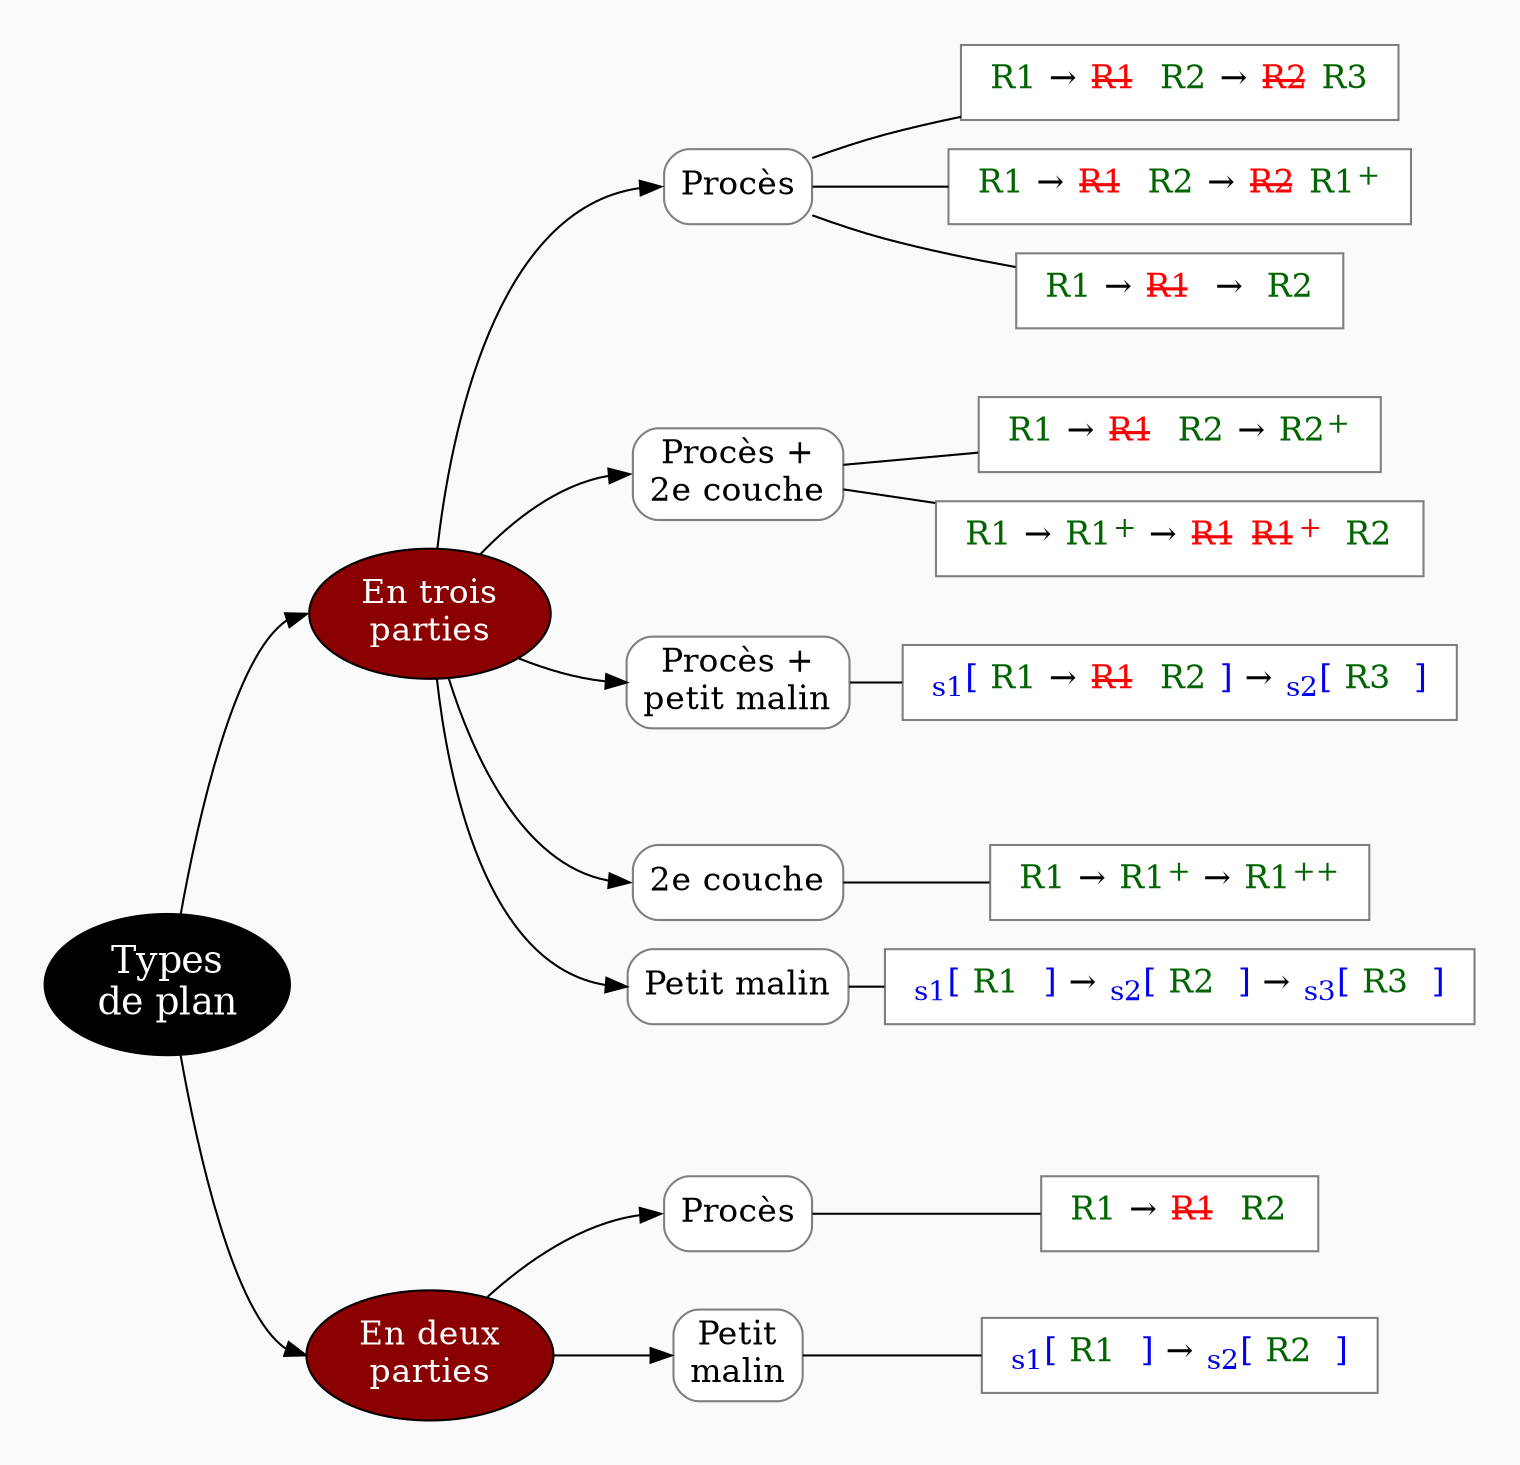 digraph G {
rankdir=LR
splines=true
//splines=curved
bgcolor=grey98
pad=0.3
style=filled
edge[minlen=4]
ranksep=0.1
nodesep=0.2 // valeur à changer ?

node[style="rounded,filled"]

// NIVEAU 1
node[fillcolor=12 ; fontcolor=white ; fontsize=18]
// a1[label=""]
a1[label="Types
de plan"]




// NIVEAU 2
node[fillcolor=red4;fontcolor=white; fontsize=16]
// b1[label=""]
a1->{
b1[label="En trois
parties"]    
b2[label="En deux
parties"]
}[headport=w;minlen=1]

{rank=same;b1->b2[minlen=21;style=invis]}

// NIVEAU 3 (sans intermédiaire)
node [shape=box; fillcolor=white;fontcolor=black;color=grey50]
// c1[label=""]
b1->{c1,c2,c3,c6,c7}[headport=w]
c1[label="Procès"]
c2[label="Procès +
2e couche"]
c3[label="Procès +
petit malin"]

b2->{c4, c5}[headport=w]
c4[label="Procès"]
c5[label="Petit
malin"]


c6[label="2e couche"]
c7[label="Petit malin"]

// INTERMEDIAIRE AVANT NIVEAU 3
node[style=filled;fillcolor=grey78;shape=oval]
// [arrowhead=none]
// bc1[label=""]

// NIVEAU 3 (avec intermédiaire)
node[style="filled";fillcolor=white;shape=box;color=grey50]
// c1[label=""]

// NIVEAU 4
node[fillcolor=white;shape=box;color=grey50]
// d1[label=""]
c1->{d1,d2,d3}[arrowhead=none;minlen=2]
c2->{d4,d5}[arrowhead=none;minlen=2]
c3->d6[arrowhead=none;minlen=2]
c4->d7[arrowhead=none;minlen=2]
c5->d8[arrowhead=none;minlen=2]
c6->d9[arrowhead=none;minlen=2]
c7->d10[arrowhead=none;minlen=2]
d1[label=< <font color="darkgreen">R1</font> → <font color="red"><s>R1</s></font><font color="darkgreen">  R2</font> → <font color="red"><s>R2</s></font> <font color="darkgreen">R3</font> >]
d2[label=< <font color="darkgreen">R1</font> → <font color="red"><s>R1</s></font><font color="darkgreen">  R2</font> → <font color="red"><s>R2</s></font> <font color="darkgreen">R1<sup>+</sup></font> >]
d3[label=< <font color="darkgreen">R1</font> → <font color="red"><s>R1</s></font>  → <font color="darkgreen"> R2</font> >]



d4[label=< <font color="darkgreen">R1</font> → <font color="red"><s>R1</s></font><font color="darkgreen">  R2</font> → <font color="darkgreen">R2<sup>+</sup></font> >]
d5[label=< <font color="darkgreen">R1</font> → <font color="darkgreen">R1<sup>+</sup></font> → <font color="red"><s>R1</s> <s>R1</s><sup>+</sup></font><font color="darkgreen">  R2</font> >]

d6[label=< <font color="blue2"><sub>s1</sub>[ </font><font color="darkgreen">R1</font> → <font color="red"><s>R1</s></font><font color="darkgreen">  R2</font><font color="blue2"> ]</font> → <font color="blue2"><sub>s2</sub>[ </font><font color="darkgreen">R3</font><font color="blue2">  ]</font> >]

d7[label=< <font color="darkgreen">R1</font> → <font color="red"><s>R1</s></font><font color="darkgreen">  R2</font> >]

d8[label=< <font color="blue2"><sub>s1</sub>[ </font><font color="darkgreen">R1</font> <font color="blue2"> ]</font> → <font color="blue2"><sub>s2</sub>[ </font><font color="darkgreen">R2</font><font color="blue2">  ]</font> >]

d9[label=< <font color="darkgreen">R1</font> → <font color="darkgreen">R1<sup>+</sup></font> → <font color="darkgreen">R1<sup>++</sup></font> >]

d10[label=< <font color="blue2"><sub>s1</sub>[ </font><font color="darkgreen">R1</font> <font color="blue2"> ]</font> → <font color="blue2"><sub>s2</sub>[ </font><font color="darkgreen">R2</font><font color="blue2">  ]</font> → <font color="blue2"><sub>s3</sub>[ </font><font color="darkgreen">R3</font><font color="blue2">  ]</font> >]

{rank=same;c1->c2[minlen=7;style=invis]}
{rank=same;c2->c3[minlen=4;style=invis]}
{rank=same;c3->c6[minlen=4;style=invis]}
{rank=same;c6->c7[minlen=1;style=invis]}
{rank=same;c7->c4[minlen=5;style=invis]}
{rank=same;c4->c5[minlen=2;style=invis]}

// ETIQUETTES EN ROUGE
node[shape=plaintext;fontcolor=firebrick3;fillcolor=grey98]
// e1[label=< <B>= Titre</B><BR /><BR />Contenu<BR /> >]
// e1[label=""]
// ->e1[minlen=1;style=invis]


// Remarques
node[color=blue;shape=box;style=filled;margin=0.07;fontcolor=black;fontsize=13]
edge[color=blue;arrowhead="none";xlabel="";style=dashed]
// r1[label=""]
// {rank=same;->r1}
// {rank=same;r1->[dir=back]}


}
